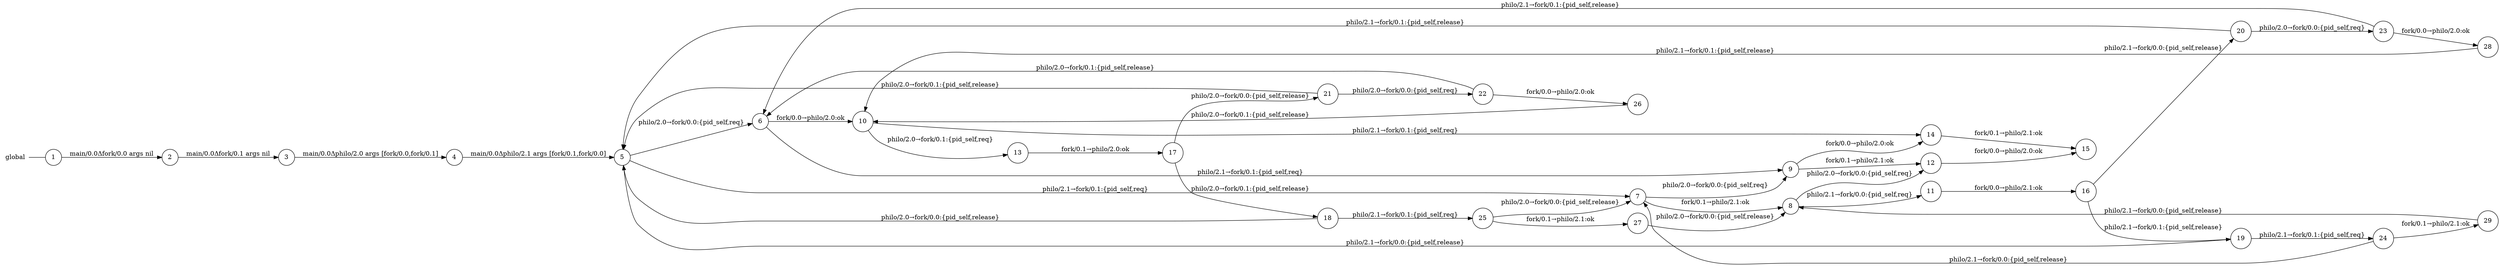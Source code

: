digraph global {
	rankdir="LR";
	n_0 [label="global", shape="plaintext"];
	n_1 [id="39", shape=circle, label="25"];
	n_2 [id="14", shape=circle, label="16"];
	n_3 [id="9", shape=circle, label="26"];
	n_4 [id="26", shape=circle, label="29"];
	n_5 [id="25", shape=circle, label="22"];
	n_6 [id="8", shape=circle, label="12"];
	n_7 [id="24", shape=circle, label="9"];
	n_8 [id="17", shape=circle, label="10"];
	n_9 [id="1", shape=circle, label="1"];
	n_0 -> n_9 [arrowhead=none];
	n_10 [id="7", shape=circle, label="5"];
	n_11 [id="45", shape=circle, label="13"];
	n_12 [id="27", shape=circle, label="19"];
	n_13 [id="30", shape=circle, label="20"];
	n_14 [id="36", shape=circle, label="21"];
	n_15 [id="4", shape=circle, label="2"];
	n_16 [id="6", shape=circle, label="11"];
	n_17 [id="3", shape=circle, label="6"];
	n_18 [id="12", shape=circle, label="23"];
	n_19 [id="20", shape=circle, label="28"];
	n_20 [id="2", shape=circle, label="15"];
	n_21 [id="22", shape=circle, label="7"];
	n_22 [id="11", shape=circle, label="3"];
	n_23 [id="15", shape=circle, label="27"];
	n_24 [id="42", shape=circle, label="17"];
	n_25 [id="13", shape=circle, label="14"];
	n_26 [id="5", shape=circle, label="24"];
	n_27 [id="21", shape=circle, label="18"];
	n_28 [id="43", shape=circle, label="4"];
	n_29 [id="32", shape=circle, label="8"];

	n_28 -> n_10 [id="[$e|96]", label="main/0.0Δphilo/2.1 args [fork/0.1,fork/0.0]"];
	n_17 -> n_7 [id="[$e|90]", label="philo/2.1→fork/0.1:{pid_self,req}"];
	n_19 -> n_8 [id="[$e|52]", label="philo/2.1→fork/0.1:{pid_self,release}"];
	n_24 -> n_14 [id="[$e|7]", label="philo/2.0→fork/0.0:{pid_self,release}"];
	n_16 -> n_2 [id="[$e|8]", label="fork/0.0→philo/2.1:ok"];
	n_21 -> n_29 [id="[$e|73]", label="fork/0.1→philo/2.1:ok"];
	n_14 -> n_10 [id="[$e|88]", label="philo/2.0→fork/0.1:{pid_self,release}"];
	n_12 -> n_26 [id="[$e|51]", label="philo/2.1→fork/0.1:{pid_self,req}"];
	n_23 -> n_29 [id="[$e|38]", label="philo/2.0→fork/0.0:{pid_self,release}"];
	n_3 -> n_8 [id="[$e|94]", label="philo/2.0→fork/0.1:{pid_self,release}"];
	n_27 -> n_10 [id="[$e|95]", label="philo/2.0→fork/0.0:{pid_self,release}"];
	n_11 -> n_24 [id="[$e|59]", label="fork/0.1→philo/2.0:ok"];
	n_5 -> n_3 [id="[$e|61]", label="fork/0.0→philo/2.0:ok"];
	n_1 -> n_23 [id="[$e|50]", label="fork/0.1→philo/2.1:ok"];
	n_25 -> n_20 [id="[$e|24]", label="fork/0.1→philo/2.1:ok"];
	n_2 -> n_13 [id="[$e|48]", label="philo/2.1→fork/0.0:{pid_self,release}"];
	n_13 -> n_18 [id="[$e|28]", label="philo/2.0→fork/0.0:{pid_self,req}"];
	n_9 -> n_15 [id="[$e|67]", label="main/0.0Δfork/0.0 args nil"];
	n_24 -> n_27 [id="[$e|45]", label="philo/2.0→fork/0.1:{pid_self,release}"];
	n_17 -> n_8 [id="[$e|76]", label="fork/0.0→philo/2.0:ok"];
	n_8 -> n_25 [id="[$e|30]", label="philo/2.1→fork/0.1:{pid_self,req}"];
	n_5 -> n_17 [id="[$e|12]", label="philo/2.0→fork/0.1:{pid_self,release}"];
	n_18 -> n_17 [id="[$e|91]", label="philo/2.1→fork/0.1:{pid_self,release}"];
	n_7 -> n_25 [id="[$e|82]", label="fork/0.0→philo/2.0:ok"];
	n_27 -> n_1 [id="[$e|4]", label="philo/2.1→fork/0.1:{pid_self,req}"];
	n_29 -> n_6 [id="[$e|39]", label="philo/2.0→fork/0.0:{pid_self,req}"];
	n_14 -> n_5 [id="[$e|3]", label="philo/2.0→fork/0.0:{pid_self,req}"];
	n_12 -> n_10 [id="[$e|64]", label="philo/2.1→fork/0.0:{pid_self,release}"];
	n_4 -> n_29 [id="[$e|80]", label="philo/2.1→fork/0.0:{pid_self,release}"];
	n_22 -> n_28 [id="[$e|10]", label="main/0.0Δphilo/2.0 args [fork/0.0,fork/0.1]"];
	n_13 -> n_10 [id="[$e|72]", label="philo/2.1→fork/0.1:{pid_self,release}"];
	n_29 -> n_16 [id="[$e|47]", label="philo/2.1→fork/0.0:{pid_self,req}"];
	n_10 -> n_17 [id="[$e|85]", label="philo/2.0→fork/0.0:{pid_self,req}"];
	n_26 -> n_21 [id="[$e|79]", label="philo/2.1→fork/0.0:{pid_self,release}"];
	n_26 -> n_4 [id="[$e|19]", label="fork/0.1→philo/2.1:ok"];
	n_10 -> n_21 [id="[$e|57]", label="philo/2.1→fork/0.1:{pid_self,req}"];
	n_18 -> n_19 [id="[$e|65]", label="fork/0.0→philo/2.0:ok"];
	n_6 -> n_20 [id="[$e|93]", label="fork/0.0→philo/2.0:ok"];
	n_15 -> n_22 [id="[$e|33]", label="main/0.0Δfork/0.1 args nil"];
	n_2 -> n_12 [id="[$e|63]", label="philo/2.1→fork/0.1:{pid_self,release}"];
	n_8 -> n_11 [id="[$e|18]", label="philo/2.0→fork/0.1:{pid_self,req}"];
	n_7 -> n_6 [id="[$e|97]", label="fork/0.1→philo/2.1:ok"];
	n_1 -> n_21 [id="[$e|87]", label="philo/2.0→fork/0.0:{pid_self,release}"];
	n_21 -> n_7 [id="[$e|62]", label="philo/2.0→fork/0.0:{pid_self,req}"];
}
